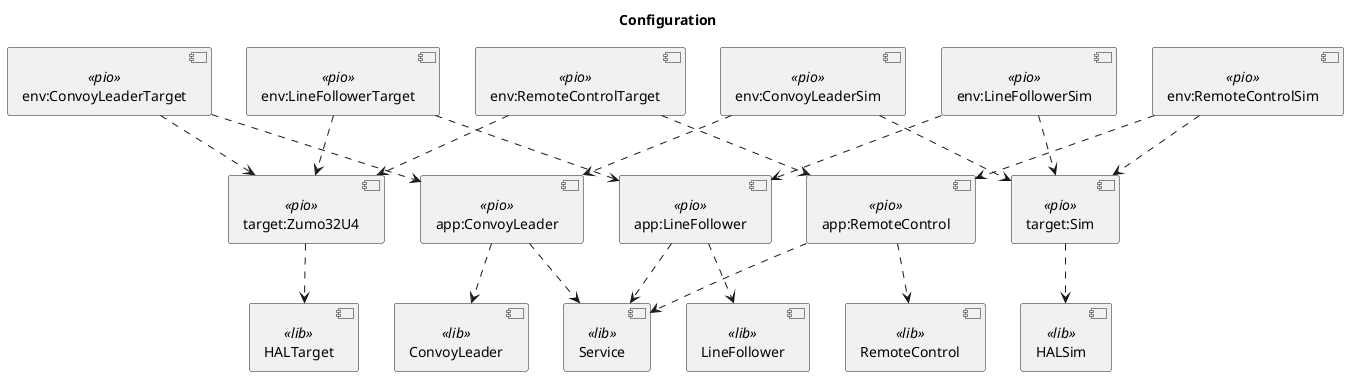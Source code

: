 @startuml

title Configuration

component "env:ConvoyLeaderTarget" <<pio>> as envConvoyLeader
component "env:ConvoyLeaderSim" <<pio>> as envConvoyLeaderSim

component "env:LineFollowerTarget" <<pio>> as envLineFollower
component "env:LineFollowerSim" <<pio>> as envLineFollowerSim

component "env:RemoteControlTarget" <<pio>> as envRemoteControl
component "env:RemoteControlSim" <<pio>> as envRemoteControlSim

component "app:ConvoyLeader" <<pio>> as appConvoyLeader
component "app:LineFollower" <<pio>> as appLineFollower
component "app:RemoteControl" <<pio>> as appRemoteControl

component "ConvoyLeader" <<lib>> as convoyLeader
component "LineFollower" <<lib>> as lineFollower
component "RemoteControl" <<lib>> as remoteControl
component "Service" <<lib>> as service

component "target:Zumo32U4" <<pio>> as targetZumo
component "target:Sim" <<pio>> as targetSim

component "HALTarget" <<lib>> as halTarget
component "HALSim" <<lib>> as halSim

envConvoyLeader ..> appConvoyLeader
envConvoyLeader ..> targetZumo

envConvoyLeaderSim ..> appConvoyLeader
envConvoyLeaderSim ..> targetSim

envLineFollower ..> appLineFollower
envLineFollower ..> targetZumo

envLineFollowerSim ..> appLineFollower
envLineFollowerSim ..> targetSim

envRemoteControl ..> appRemoteControl
envRemoteControl ..> targetZumo

envRemoteControlSim ..> appRemoteControl
envRemoteControlSim ..> targetSim

appConvoyLeader ..> convoyLeader
appConvoyLeader ..> service
appLineFollower ..> lineFollower
appLineFollower ..> service
appRemoteControl ..> remoteControl
appRemoteControl ..> service

targetZumo ..> halTarget
targetSim ..> halSim

@enduml